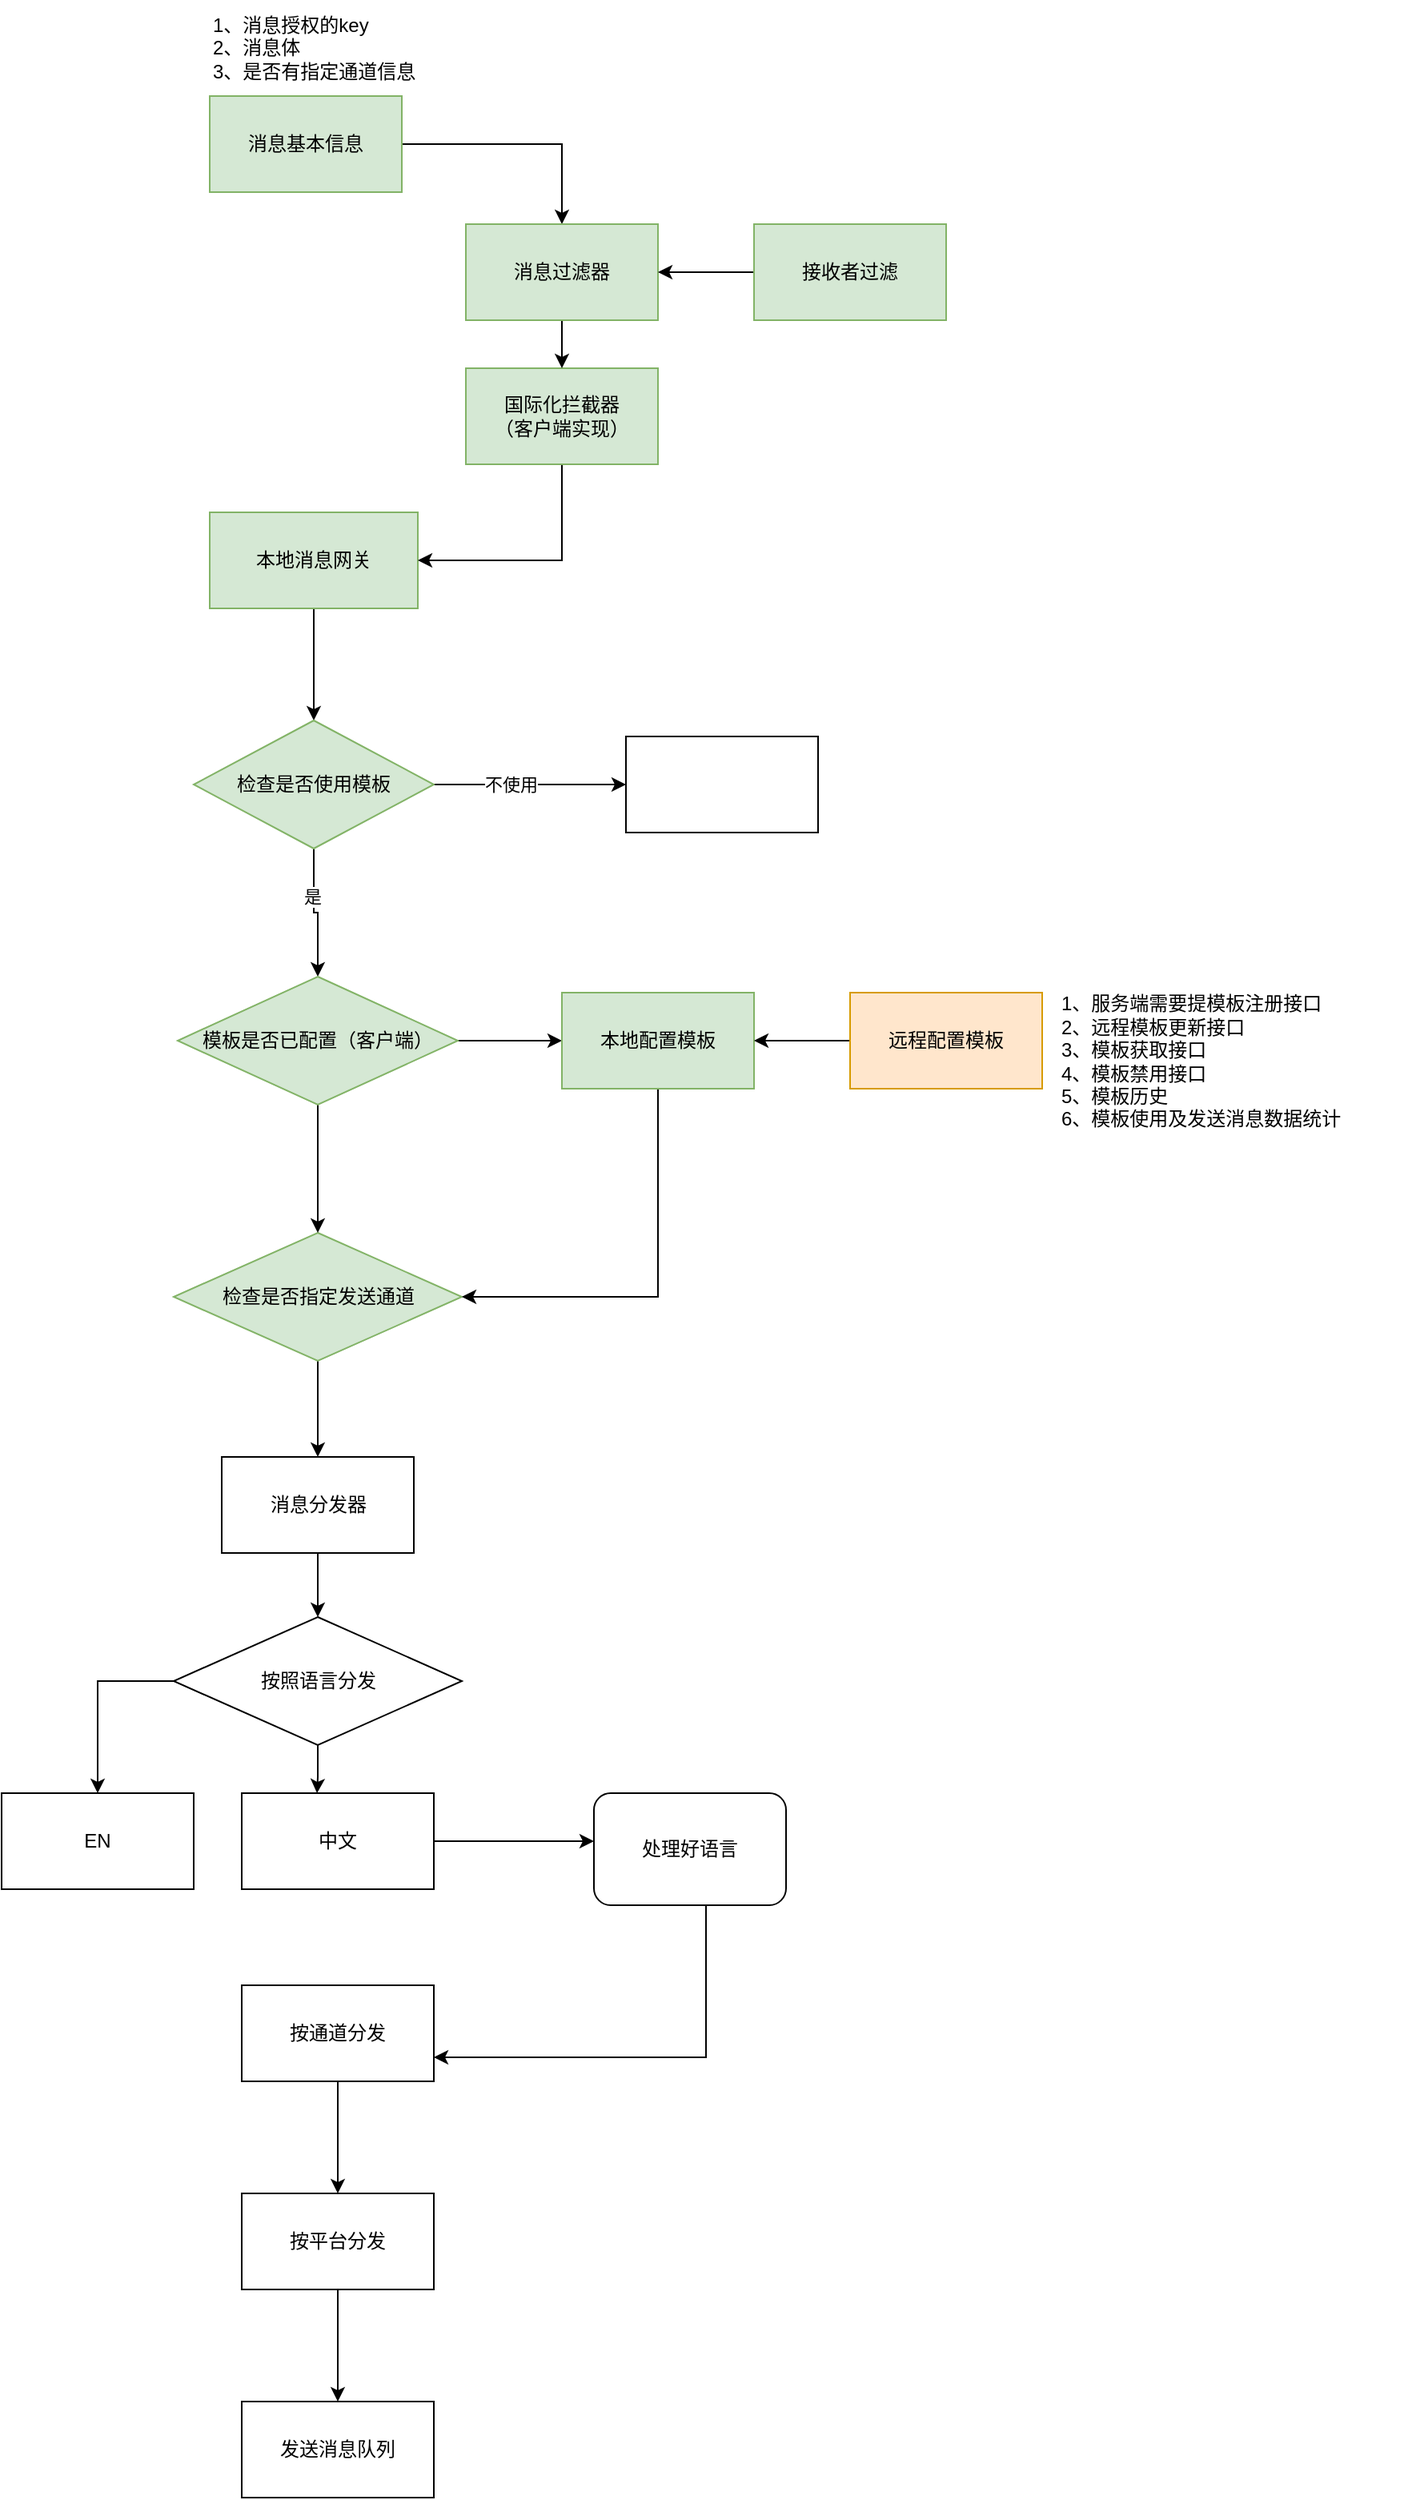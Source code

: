 <mxfile version="13.0.9" type="github">
  <diagram id="5LZlTyPBAkwx2AwI9NOy" name="Page-1">
    <mxGraphModel dx="1609" dy="403" grid="1" gridSize="10" guides="1" tooltips="1" connect="1" arrows="1" fold="1" page="1" pageScale="1" pageWidth="827" pageHeight="1169" math="0" shadow="0">
      <root>
        <mxCell id="0" />
        <mxCell id="1" parent="0" />
        <mxCell id="CE-JVUQtcYNLhDiKW8DJ-5" style="edgeStyle=orthogonalEdgeStyle;rounded=0;orthogonalLoop=1;jettySize=auto;html=1;entryX=0.5;entryY=0;entryDx=0;entryDy=0;" edge="1" parent="1" source="CE-JVUQtcYNLhDiKW8DJ-1" target="CE-JVUQtcYNLhDiKW8DJ-15">
          <mxGeometry relative="1" as="geometry">
            <mxPoint x="280" y="140" as="targetPoint" />
          </mxGeometry>
        </mxCell>
        <mxCell id="CE-JVUQtcYNLhDiKW8DJ-1" value="消息基本信息" style="rounded=0;whiteSpace=wrap;html=1;fillColor=#d5e8d4;strokeColor=#82b366;" vertex="1" parent="1">
          <mxGeometry x="60" y="70" width="120" height="60" as="geometry" />
        </mxCell>
        <mxCell id="CE-JVUQtcYNLhDiKW8DJ-2" value="1、消息授权的key&lt;br&gt;2、消息体&lt;br&gt;3、是否有指定通道信息&lt;br&gt;" style="text;html=1;strokeColor=none;fillColor=none;align=left;verticalAlign=middle;whiteSpace=wrap;rounded=0;" vertex="1" parent="1">
          <mxGeometry x="60" y="10" width="220" height="60" as="geometry" />
        </mxCell>
        <mxCell id="CE-JVUQtcYNLhDiKW8DJ-7" style="edgeStyle=orthogonalEdgeStyle;rounded=0;orthogonalLoop=1;jettySize=auto;html=1;entryX=0.5;entryY=0;entryDx=0;entryDy=0;" edge="1" parent="1" source="CE-JVUQtcYNLhDiKW8DJ-4" target="CE-JVUQtcYNLhDiKW8DJ-6">
          <mxGeometry relative="1" as="geometry" />
        </mxCell>
        <mxCell id="CE-JVUQtcYNLhDiKW8DJ-4" value="本地消息网关" style="rounded=0;whiteSpace=wrap;html=1;fillColor=#d5e8d4;strokeColor=#82b366;" vertex="1" parent="1">
          <mxGeometry x="60" y="330" width="130" height="60" as="geometry" />
        </mxCell>
        <mxCell id="CE-JVUQtcYNLhDiKW8DJ-9" style="edgeStyle=orthogonalEdgeStyle;rounded=0;orthogonalLoop=1;jettySize=auto;html=1;" edge="1" parent="1" source="CE-JVUQtcYNLhDiKW8DJ-6" target="CE-JVUQtcYNLhDiKW8DJ-8">
          <mxGeometry relative="1" as="geometry" />
        </mxCell>
        <mxCell id="CE-JVUQtcYNLhDiKW8DJ-10" value="不使用" style="edgeLabel;html=1;align=center;verticalAlign=middle;resizable=0;points=[];" vertex="1" connectable="0" parent="CE-JVUQtcYNLhDiKW8DJ-9">
          <mxGeometry x="-0.206" relative="1" as="geometry">
            <mxPoint as="offset" />
          </mxGeometry>
        </mxCell>
        <mxCell id="CE-JVUQtcYNLhDiKW8DJ-20" style="edgeStyle=orthogonalEdgeStyle;rounded=0;orthogonalLoop=1;jettySize=auto;html=1;" edge="1" parent="1" source="CE-JVUQtcYNLhDiKW8DJ-6" target="CE-JVUQtcYNLhDiKW8DJ-22">
          <mxGeometry relative="1" as="geometry" />
        </mxCell>
        <mxCell id="CE-JVUQtcYNLhDiKW8DJ-21" value="是" style="edgeLabel;html=1;align=center;verticalAlign=middle;resizable=0;points=[];" vertex="1" connectable="0" parent="CE-JVUQtcYNLhDiKW8DJ-20">
          <mxGeometry x="-0.275" y="-1" relative="1" as="geometry">
            <mxPoint as="offset" />
          </mxGeometry>
        </mxCell>
        <mxCell id="CE-JVUQtcYNLhDiKW8DJ-6" value="检查是否使用模板" style="rhombus;whiteSpace=wrap;html=1;fillColor=#d5e8d4;strokeColor=#82b366;" vertex="1" parent="1">
          <mxGeometry x="50" y="460" width="150" height="80" as="geometry" />
        </mxCell>
        <mxCell id="CE-JVUQtcYNLhDiKW8DJ-8" value="" style="rounded=0;whiteSpace=wrap;html=1;" vertex="1" parent="1">
          <mxGeometry x="320" y="470" width="120" height="60" as="geometry" />
        </mxCell>
        <mxCell id="CE-JVUQtcYNLhDiKW8DJ-30" style="edgeStyle=orthogonalEdgeStyle;rounded=0;orthogonalLoop=1;jettySize=auto;html=1;entryX=0.5;entryY=0;entryDx=0;entryDy=0;" edge="1" parent="1" source="CE-JVUQtcYNLhDiKW8DJ-11" target="CE-JVUQtcYNLhDiKW8DJ-29">
          <mxGeometry relative="1" as="geometry" />
        </mxCell>
        <mxCell id="CE-JVUQtcYNLhDiKW8DJ-11" value="检查是否指定发送通道" style="rhombus;whiteSpace=wrap;html=1;fillColor=#d5e8d4;strokeColor=#82b366;" vertex="1" parent="1">
          <mxGeometry x="37.5" y="780" width="180" height="80" as="geometry" />
        </mxCell>
        <mxCell id="CE-JVUQtcYNLhDiKW8DJ-14" style="edgeStyle=orthogonalEdgeStyle;rounded=0;orthogonalLoop=1;jettySize=auto;html=1;entryX=1;entryY=0.5;entryDx=0;entryDy=0;exitX=0.5;exitY=1;exitDx=0;exitDy=0;" edge="1" parent="1" source="CE-JVUQtcYNLhDiKW8DJ-13" target="CE-JVUQtcYNLhDiKW8DJ-4">
          <mxGeometry relative="1" as="geometry" />
        </mxCell>
        <mxCell id="CE-JVUQtcYNLhDiKW8DJ-13" value="国际化拦截器&lt;br&gt;（客户端实现）" style="rounded=0;whiteSpace=wrap;html=1;fillColor=#d5e8d4;strokeColor=#82b366;" vertex="1" parent="1">
          <mxGeometry x="220" y="240" width="120" height="60" as="geometry" />
        </mxCell>
        <mxCell id="CE-JVUQtcYNLhDiKW8DJ-16" value="" style="edgeStyle=orthogonalEdgeStyle;rounded=0;orthogonalLoop=1;jettySize=auto;html=1;" edge="1" parent="1" source="CE-JVUQtcYNLhDiKW8DJ-15" target="CE-JVUQtcYNLhDiKW8DJ-13">
          <mxGeometry relative="1" as="geometry" />
        </mxCell>
        <mxCell id="CE-JVUQtcYNLhDiKW8DJ-15" value="消息过滤器" style="rounded=0;whiteSpace=wrap;html=1;fillColor=#d5e8d4;strokeColor=#82b366;" vertex="1" parent="1">
          <mxGeometry x="220" y="150" width="120" height="60" as="geometry" />
        </mxCell>
        <mxCell id="CE-JVUQtcYNLhDiKW8DJ-18" style="edgeStyle=orthogonalEdgeStyle;rounded=0;orthogonalLoop=1;jettySize=auto;html=1;entryX=1;entryY=0.5;entryDx=0;entryDy=0;" edge="1" parent="1" source="CE-JVUQtcYNLhDiKW8DJ-17" target="CE-JVUQtcYNLhDiKW8DJ-15">
          <mxGeometry relative="1" as="geometry" />
        </mxCell>
        <mxCell id="CE-JVUQtcYNLhDiKW8DJ-17" value="接收者过滤" style="rounded=0;whiteSpace=wrap;html=1;fillColor=#d5e8d4;strokeColor=#82b366;" vertex="1" parent="1">
          <mxGeometry x="400" y="150" width="120" height="60" as="geometry" />
        </mxCell>
        <mxCell id="CE-JVUQtcYNLhDiKW8DJ-23" style="edgeStyle=orthogonalEdgeStyle;rounded=0;orthogonalLoop=1;jettySize=auto;html=1;entryX=0.5;entryY=0;entryDx=0;entryDy=0;" edge="1" parent="1" source="CE-JVUQtcYNLhDiKW8DJ-22" target="CE-JVUQtcYNLhDiKW8DJ-11">
          <mxGeometry relative="1" as="geometry" />
        </mxCell>
        <mxCell id="CE-JVUQtcYNLhDiKW8DJ-24" style="edgeStyle=orthogonalEdgeStyle;rounded=0;orthogonalLoop=1;jettySize=auto;html=1;" edge="1" parent="1" source="CE-JVUQtcYNLhDiKW8DJ-22">
          <mxGeometry relative="1" as="geometry">
            <mxPoint x="280" y="660" as="targetPoint" />
          </mxGeometry>
        </mxCell>
        <mxCell id="CE-JVUQtcYNLhDiKW8DJ-22" value="模板是否已配置（客户端）" style="rhombus;whiteSpace=wrap;html=1;fillColor=#d5e8d4;strokeColor=#82b366;" vertex="1" parent="1">
          <mxGeometry x="40" y="620" width="175" height="80" as="geometry" />
        </mxCell>
        <mxCell id="CE-JVUQtcYNLhDiKW8DJ-26" style="edgeStyle=orthogonalEdgeStyle;rounded=0;orthogonalLoop=1;jettySize=auto;html=1;entryX=1;entryY=0.5;entryDx=0;entryDy=0;" edge="1" parent="1" source="CE-JVUQtcYNLhDiKW8DJ-25" target="CE-JVUQtcYNLhDiKW8DJ-11">
          <mxGeometry relative="1" as="geometry">
            <Array as="points">
              <mxPoint x="340" y="820" />
            </Array>
          </mxGeometry>
        </mxCell>
        <mxCell id="CE-JVUQtcYNLhDiKW8DJ-25" value="本地配置模板" style="rounded=0;whiteSpace=wrap;html=1;fillColor=#d5e8d4;strokeColor=#82b366;" vertex="1" parent="1">
          <mxGeometry x="280" y="630" width="120" height="60" as="geometry" />
        </mxCell>
        <mxCell id="CE-JVUQtcYNLhDiKW8DJ-28" style="edgeStyle=orthogonalEdgeStyle;rounded=0;orthogonalLoop=1;jettySize=auto;html=1;entryX=1;entryY=0.5;entryDx=0;entryDy=0;" edge="1" parent="1" source="CE-JVUQtcYNLhDiKW8DJ-27" target="CE-JVUQtcYNLhDiKW8DJ-25">
          <mxGeometry relative="1" as="geometry" />
        </mxCell>
        <mxCell id="CE-JVUQtcYNLhDiKW8DJ-27" value="远程配置模板" style="rounded=0;whiteSpace=wrap;html=1;fillColor=#ffe6cc;strokeColor=#d79b00;" vertex="1" parent="1">
          <mxGeometry x="460" y="630" width="120" height="60" as="geometry" />
        </mxCell>
        <mxCell id="CE-JVUQtcYNLhDiKW8DJ-35" style="edgeStyle=orthogonalEdgeStyle;rounded=0;orthogonalLoop=1;jettySize=auto;html=1;entryX=0.5;entryY=0;entryDx=0;entryDy=0;" edge="1" parent="1" source="CE-JVUQtcYNLhDiKW8DJ-29" target="CE-JVUQtcYNLhDiKW8DJ-34">
          <mxGeometry relative="1" as="geometry" />
        </mxCell>
        <mxCell id="CE-JVUQtcYNLhDiKW8DJ-29" value="消息分发器" style="rounded=0;whiteSpace=wrap;html=1;" vertex="1" parent="1">
          <mxGeometry x="67.5" y="920" width="120" height="60" as="geometry" />
        </mxCell>
        <mxCell id="CE-JVUQtcYNLhDiKW8DJ-31" value="1、服务端需要提模板注册接口&lt;br&gt;2、远程模板更新接口&lt;br&gt;3、模板获取接口&lt;br&gt;4、模板禁用接口&lt;br&gt;5、模板历史&lt;br&gt;6、模板使用及发送消息数据统计" style="text;html=1;strokeColor=none;fillColor=none;align=left;verticalAlign=middle;whiteSpace=wrap;rounded=0;" vertex="1" parent="1">
          <mxGeometry x="590" y="630" width="220" height="85" as="geometry" />
        </mxCell>
        <mxCell id="CE-JVUQtcYNLhDiKW8DJ-38" style="edgeStyle=orthogonalEdgeStyle;rounded=0;orthogonalLoop=1;jettySize=auto;html=1;entryX=0.392;entryY=0;entryDx=0;entryDy=0;entryPerimeter=0;" edge="1" parent="1" source="CE-JVUQtcYNLhDiKW8DJ-34" target="CE-JVUQtcYNLhDiKW8DJ-36">
          <mxGeometry relative="1" as="geometry" />
        </mxCell>
        <mxCell id="CE-JVUQtcYNLhDiKW8DJ-40" style="edgeStyle=orthogonalEdgeStyle;rounded=0;orthogonalLoop=1;jettySize=auto;html=1;" edge="1" parent="1" source="CE-JVUQtcYNLhDiKW8DJ-34" target="CE-JVUQtcYNLhDiKW8DJ-37">
          <mxGeometry relative="1" as="geometry">
            <Array as="points">
              <mxPoint x="-10" y="1060" />
            </Array>
          </mxGeometry>
        </mxCell>
        <mxCell id="CE-JVUQtcYNLhDiKW8DJ-34" value="&lt;span&gt;按照语言分发&lt;/span&gt;" style="rhombus;whiteSpace=wrap;html=1;" vertex="1" parent="1">
          <mxGeometry x="37.5" y="1020" width="180" height="80" as="geometry" />
        </mxCell>
        <mxCell id="CE-JVUQtcYNLhDiKW8DJ-47" style="edgeStyle=orthogonalEdgeStyle;rounded=0;orthogonalLoop=1;jettySize=auto;html=1;" edge="1" parent="1" source="CE-JVUQtcYNLhDiKW8DJ-36">
          <mxGeometry relative="1" as="geometry">
            <mxPoint x="300" y="1160" as="targetPoint" />
          </mxGeometry>
        </mxCell>
        <mxCell id="CE-JVUQtcYNLhDiKW8DJ-36" value="中文" style="rounded=0;whiteSpace=wrap;html=1;" vertex="1" parent="1">
          <mxGeometry x="80" y="1130" width="120" height="60" as="geometry" />
        </mxCell>
        <mxCell id="CE-JVUQtcYNLhDiKW8DJ-37" value="EN" style="rounded=0;whiteSpace=wrap;html=1;" vertex="1" parent="1">
          <mxGeometry x="-70" y="1130" width="120" height="60" as="geometry" />
        </mxCell>
        <mxCell id="CE-JVUQtcYNLhDiKW8DJ-44" style="edgeStyle=orthogonalEdgeStyle;rounded=0;orthogonalLoop=1;jettySize=auto;html=1;entryX=0.5;entryY=0;entryDx=0;entryDy=0;" edge="1" parent="1" source="CE-JVUQtcYNLhDiKW8DJ-41" target="CE-JVUQtcYNLhDiKW8DJ-43">
          <mxGeometry relative="1" as="geometry" />
        </mxCell>
        <mxCell id="CE-JVUQtcYNLhDiKW8DJ-41" value="按通道分发" style="rounded=0;whiteSpace=wrap;html=1;" vertex="1" parent="1">
          <mxGeometry x="80" y="1250" width="120" height="60" as="geometry" />
        </mxCell>
        <mxCell id="CE-JVUQtcYNLhDiKW8DJ-46" style="edgeStyle=orthogonalEdgeStyle;rounded=0;orthogonalLoop=1;jettySize=auto;html=1;entryX=0.5;entryY=0;entryDx=0;entryDy=0;" edge="1" parent="1" source="CE-JVUQtcYNLhDiKW8DJ-43" target="CE-JVUQtcYNLhDiKW8DJ-45">
          <mxGeometry relative="1" as="geometry" />
        </mxCell>
        <mxCell id="CE-JVUQtcYNLhDiKW8DJ-43" value="按平台分发" style="rounded=0;whiteSpace=wrap;html=1;" vertex="1" parent="1">
          <mxGeometry x="80" y="1380" width="120" height="60" as="geometry" />
        </mxCell>
        <mxCell id="CE-JVUQtcYNLhDiKW8DJ-45" value="发送消息队列" style="rounded=0;whiteSpace=wrap;html=1;" vertex="1" parent="1">
          <mxGeometry x="80" y="1510" width="120" height="60" as="geometry" />
        </mxCell>
        <mxCell id="CE-JVUQtcYNLhDiKW8DJ-49" style="edgeStyle=orthogonalEdgeStyle;rounded=0;orthogonalLoop=1;jettySize=auto;html=1;entryX=1;entryY=0.75;entryDx=0;entryDy=0;" edge="1" parent="1" source="CE-JVUQtcYNLhDiKW8DJ-48" target="CE-JVUQtcYNLhDiKW8DJ-41">
          <mxGeometry relative="1" as="geometry">
            <Array as="points">
              <mxPoint x="370" y="1295" />
            </Array>
          </mxGeometry>
        </mxCell>
        <mxCell id="CE-JVUQtcYNLhDiKW8DJ-48" value="处理好语言" style="rounded=1;whiteSpace=wrap;html=1;" vertex="1" parent="1">
          <mxGeometry x="300" y="1130" width="120" height="70" as="geometry" />
        </mxCell>
      </root>
    </mxGraphModel>
  </diagram>
</mxfile>
